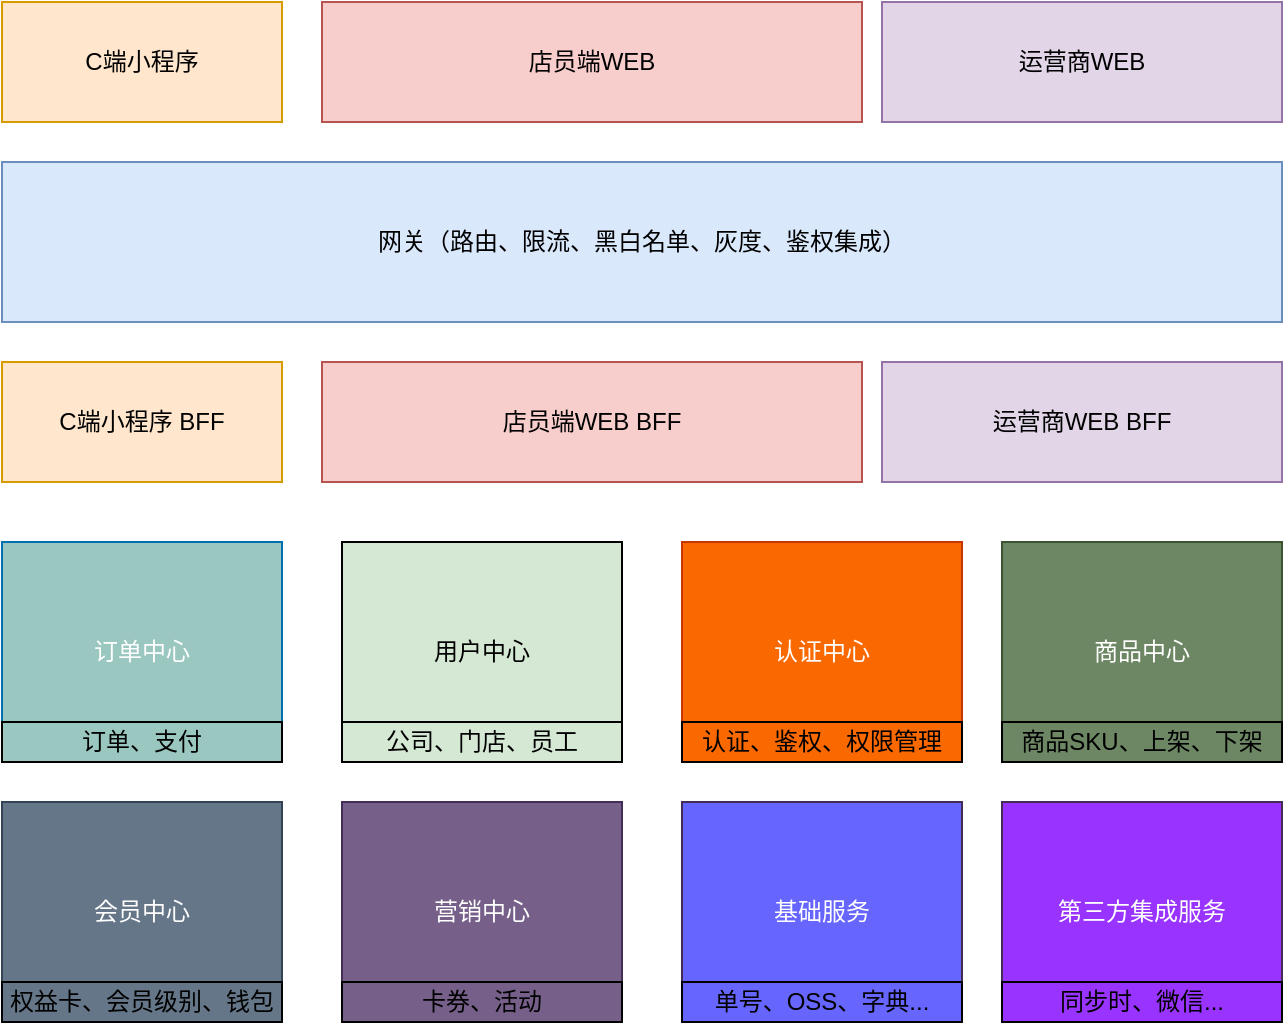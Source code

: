 <mxfile version="13.2.1" type="github">
  <diagram id="s2SYgq11OWQNhYOBwH3P" name="Page-1">
    <mxGraphModel dx="1360" dy="802" grid="1" gridSize="10" guides="1" tooltips="1" connect="1" arrows="1" fold="1" page="1" pageScale="1" pageWidth="827" pageHeight="1169" math="0" shadow="0">
      <root>
        <mxCell id="0" />
        <mxCell id="1" parent="0" />
        <mxCell id="_U7QHXg-yMUHjmqAdrOl-1" value="网关（路由、限流、黑白名单、灰度、鉴权集成）" style="rounded=0;whiteSpace=wrap;html=1;fillColor=#dae8fc;strokeColor=#6c8ebf;" vertex="1" parent="1">
          <mxGeometry x="80" y="160" width="640" height="80" as="geometry" />
        </mxCell>
        <mxCell id="_U7QHXg-yMUHjmqAdrOl-2" value="C端小程序" style="rounded=0;whiteSpace=wrap;html=1;fillColor=#ffe6cc;strokeColor=#d79b00;" vertex="1" parent="1">
          <mxGeometry x="80" y="80" width="140" height="60" as="geometry" />
        </mxCell>
        <mxCell id="_U7QHXg-yMUHjmqAdrOl-3" value="店员端WEB" style="rounded=0;whiteSpace=wrap;html=1;fillColor=#f8cecc;strokeColor=#b85450;" vertex="1" parent="1">
          <mxGeometry x="240" y="80" width="270" height="60" as="geometry" />
        </mxCell>
        <mxCell id="_U7QHXg-yMUHjmqAdrOl-4" value="运营商WEB" style="rounded=0;whiteSpace=wrap;html=1;fillColor=#e1d5e7;strokeColor=#9673a6;" vertex="1" parent="1">
          <mxGeometry x="520" y="80" width="200" height="60" as="geometry" />
        </mxCell>
        <mxCell id="_U7QHXg-yMUHjmqAdrOl-5" value="订单中心" style="rounded=0;whiteSpace=wrap;html=1;fillColor=#9AC7BF;strokeColor=#006EAF;fontColor=#ffffff;" vertex="1" parent="1">
          <mxGeometry x="80" y="350" width="140" height="110" as="geometry" />
        </mxCell>
        <mxCell id="_U7QHXg-yMUHjmqAdrOl-6" value="订单、支付" style="text;html=1;strokeColor=#000000;fillColor=none;align=center;verticalAlign=middle;whiteSpace=wrap;rounded=0;" vertex="1" parent="1">
          <mxGeometry x="80" y="440" width="140" height="20" as="geometry" />
        </mxCell>
        <mxCell id="_U7QHXg-yMUHjmqAdrOl-7" value="用户中心&lt;span style=&quot;color: rgba(0 , 0 , 0 , 0) ; font-family: monospace ; font-size: 0px&quot;&gt;%3CmxGraphModel%3E%3Croot%3E%3CmxCell%20id%3D%220%22%2F%3E%3CmxCell%20id%3D%221%22%20parent%3D%220%22%2F%3E%3CmxCell%20id%3D%222%22%20value%3D%22%E8%AE%A2%E5%8D%95%E4%B8%AD%E5%BF%83%22%20style%3D%22rounded%3D0%3BwhiteSpace%3Dwrap%3Bhtml%3D1%3B%22%20vertex%3D%221%22%20parent%3D%221%22%3E%3CmxGeometry%20x%3D%2280%22%20y%3D%22240%22%20width%3D%22140%22%20height%3D%22110%22%20as%3D%22geometry%22%2F%3E%3C%2FmxCell%3E%3CmxCell%20id%3D%223%22%20value%3D%22%E8%AE%A2%E5%8D%95%E3%80%81%E6%94%AF%E4%BB%98%22%20style%3D%22text%3Bhtml%3D1%3BstrokeColor%3D%23000000%3BfillColor%3Dnone%3Balign%3Dcenter%3BverticalAlign%3Dmiddle%3BwhiteSpace%3Dwrap%3Brounded%3D0%3B%22%20vertex%3D%221%22%20parent%3D%221%22%3E%3CmxGeometry%20x%3D%2280%22%20y%3D%22330%22%20width%3D%22140%22%20height%3D%2220%22%20as%3D%22geometry%22%2F%3E%3C%2FmxCell%3E%3C%2Froot%3E%3C%2FmxGraphModel%3E&lt;/span&gt;" style="rounded=0;whiteSpace=wrap;html=1;fillColor=#D5E8D4;" vertex="1" parent="1">
          <mxGeometry x="250" y="350" width="140" height="110" as="geometry" />
        </mxCell>
        <mxCell id="_U7QHXg-yMUHjmqAdrOl-8" value="公司、门店、员工" style="text;html=1;strokeColor=#000000;fillColor=none;align=center;verticalAlign=middle;whiteSpace=wrap;rounded=0;" vertex="1" parent="1">
          <mxGeometry x="250" y="440" width="140" height="20" as="geometry" />
        </mxCell>
        <mxCell id="_U7QHXg-yMUHjmqAdrOl-9" value="认证中心" style="rounded=0;whiteSpace=wrap;html=1;fillColor=#fa6800;strokeColor=#C73500;fontColor=#ffffff;" vertex="1" parent="1">
          <mxGeometry x="420" y="350" width="140" height="110" as="geometry" />
        </mxCell>
        <mxCell id="_U7QHXg-yMUHjmqAdrOl-10" value="认证、鉴权、权限管理" style="text;html=1;strokeColor=#000000;fillColor=none;align=center;verticalAlign=middle;whiteSpace=wrap;rounded=0;" vertex="1" parent="1">
          <mxGeometry x="420" y="440" width="140" height="20" as="geometry" />
        </mxCell>
        <mxCell id="_U7QHXg-yMUHjmqAdrOl-11" value="商品中心" style="rounded=0;whiteSpace=wrap;html=1;fillColor=#6d8764;strokeColor=#3A5431;fontColor=#ffffff;" vertex="1" parent="1">
          <mxGeometry x="580" y="350" width="140" height="110" as="geometry" />
        </mxCell>
        <mxCell id="_U7QHXg-yMUHjmqAdrOl-12" value="商品SKU、上架、下架" style="text;html=1;strokeColor=#000000;fillColor=none;align=center;verticalAlign=middle;whiteSpace=wrap;rounded=0;" vertex="1" parent="1">
          <mxGeometry x="580" y="440" width="140" height="20" as="geometry" />
        </mxCell>
        <mxCell id="_U7QHXg-yMUHjmqAdrOl-14" value="会员中心" style="rounded=0;whiteSpace=wrap;html=1;fillColor=#647687;strokeColor=#314354;fontColor=#ffffff;" vertex="1" parent="1">
          <mxGeometry x="80" y="480" width="140" height="110" as="geometry" />
        </mxCell>
        <mxCell id="_U7QHXg-yMUHjmqAdrOl-15" value="权益卡、会员级别、钱包" style="text;html=1;strokeColor=#000000;fillColor=none;align=center;verticalAlign=middle;whiteSpace=wrap;rounded=0;" vertex="1" parent="1">
          <mxGeometry x="80" y="570" width="140" height="20" as="geometry" />
        </mxCell>
        <mxCell id="_U7QHXg-yMUHjmqAdrOl-16" value="营销中心" style="rounded=0;whiteSpace=wrap;html=1;fillColor=#76608a;strokeColor=#432D57;fontColor=#ffffff;" vertex="1" parent="1">
          <mxGeometry x="250" y="480" width="140" height="110" as="geometry" />
        </mxCell>
        <mxCell id="_U7QHXg-yMUHjmqAdrOl-17" value="卡券、活动" style="text;html=1;strokeColor=#000000;fillColor=none;align=center;verticalAlign=middle;whiteSpace=wrap;rounded=0;" vertex="1" parent="1">
          <mxGeometry x="250" y="570" width="140" height="20" as="geometry" />
        </mxCell>
        <mxCell id="_U7QHXg-yMUHjmqAdrOl-20" value="基础服务" style="rounded=0;whiteSpace=wrap;html=1;fillColor=#6666FF;strokeColor=#432D57;fontColor=#ffffff;" vertex="1" parent="1">
          <mxGeometry x="420" y="480" width="140" height="110" as="geometry" />
        </mxCell>
        <mxCell id="_U7QHXg-yMUHjmqAdrOl-21" value="单号、OSS、字典..." style="text;html=1;strokeColor=#000000;fillColor=none;align=center;verticalAlign=middle;whiteSpace=wrap;rounded=0;" vertex="1" parent="1">
          <mxGeometry x="420" y="570" width="140" height="20" as="geometry" />
        </mxCell>
        <mxCell id="_U7QHXg-yMUHjmqAdrOl-22" value="第三方集成服务" style="rounded=0;whiteSpace=wrap;html=1;fillColor=#9933FF;strokeColor=#432D57;fontColor=#ffffff;" vertex="1" parent="1">
          <mxGeometry x="580" y="480" width="140" height="110" as="geometry" />
        </mxCell>
        <mxCell id="_U7QHXg-yMUHjmqAdrOl-23" value="同步时、微信..." style="text;html=1;strokeColor=#000000;fillColor=none;align=center;verticalAlign=middle;whiteSpace=wrap;rounded=0;" vertex="1" parent="1">
          <mxGeometry x="580" y="570" width="140" height="20" as="geometry" />
        </mxCell>
        <mxCell id="_U7QHXg-yMUHjmqAdrOl-24" value="C端小程序 BFF" style="rounded=0;whiteSpace=wrap;html=1;fillColor=#ffe6cc;strokeColor=#d79b00;" vertex="1" parent="1">
          <mxGeometry x="80" y="260" width="140" height="60" as="geometry" />
        </mxCell>
        <mxCell id="_U7QHXg-yMUHjmqAdrOl-26" value="店员端WEB BFF" style="rounded=0;whiteSpace=wrap;html=1;fillColor=#f8cecc;strokeColor=#b85450;" vertex="1" parent="1">
          <mxGeometry x="240" y="260" width="270" height="60" as="geometry" />
        </mxCell>
        <mxCell id="_U7QHXg-yMUHjmqAdrOl-27" value="运营商WEB BFF" style="rounded=0;whiteSpace=wrap;html=1;fillColor=#e1d5e7;strokeColor=#9673a6;" vertex="1" parent="1">
          <mxGeometry x="520" y="260" width="200" height="60" as="geometry" />
        </mxCell>
      </root>
    </mxGraphModel>
  </diagram>
</mxfile>
